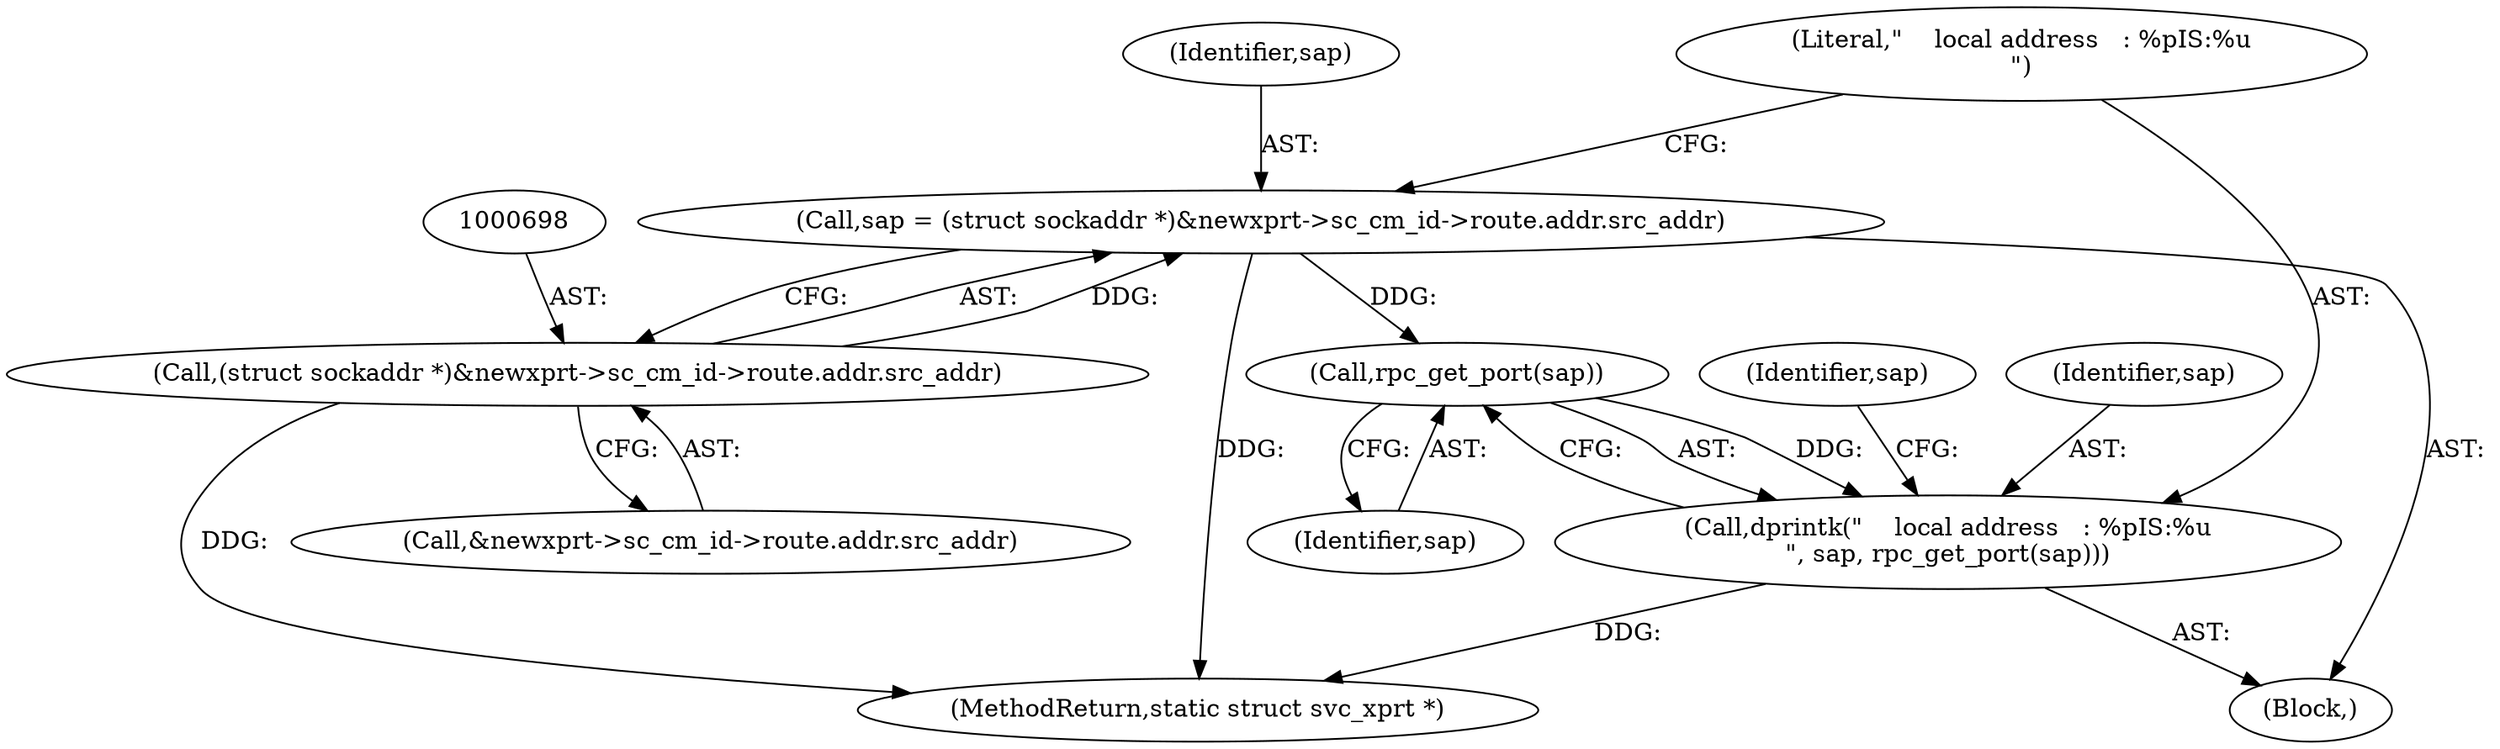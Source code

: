 digraph "0_linux_c70422f760c120480fee4de6c38804c72aa26bc1_44@pointer" {
"1000695" [label="(Call,sap = (struct sockaddr *)&newxprt->sc_cm_id->route.addr.src_addr)"];
"1000697" [label="(Call,(struct sockaddr *)&newxprt->sc_cm_id->route.addr.src_addr)"];
"1000712" [label="(Call,rpc_get_port(sap))"];
"1000709" [label="(Call,dprintk(\"    local address   : %pIS:%u\n\", sap, rpc_get_port(sap)))"];
"1000713" [label="(Identifier,sap)"];
"1000113" [label="(Block,)"];
"1000715" [label="(Identifier,sap)"];
"1000712" [label="(Call,rpc_get_port(sap))"];
"1000709" [label="(Call,dprintk(\"    local address   : %pIS:%u\n\", sap, rpc_get_port(sap)))"];
"1000697" [label="(Call,(struct sockaddr *)&newxprt->sc_cm_id->route.addr.src_addr)"];
"1000695" [label="(Call,sap = (struct sockaddr *)&newxprt->sc_cm_id->route.addr.src_addr)"];
"1000696" [label="(Identifier,sap)"];
"1000710" [label="(Literal,\"    local address   : %pIS:%u\n\")"];
"1000699" [label="(Call,&newxprt->sc_cm_id->route.addr.src_addr)"];
"1000711" [label="(Identifier,sap)"];
"1000797" [label="(MethodReturn,static struct svc_xprt *)"];
"1000695" -> "1000113"  [label="AST: "];
"1000695" -> "1000697"  [label="CFG: "];
"1000696" -> "1000695"  [label="AST: "];
"1000697" -> "1000695"  [label="AST: "];
"1000710" -> "1000695"  [label="CFG: "];
"1000695" -> "1000797"  [label="DDG: "];
"1000697" -> "1000695"  [label="DDG: "];
"1000695" -> "1000712"  [label="DDG: "];
"1000697" -> "1000699"  [label="CFG: "];
"1000698" -> "1000697"  [label="AST: "];
"1000699" -> "1000697"  [label="AST: "];
"1000697" -> "1000797"  [label="DDG: "];
"1000712" -> "1000709"  [label="AST: "];
"1000712" -> "1000713"  [label="CFG: "];
"1000713" -> "1000712"  [label="AST: "];
"1000709" -> "1000712"  [label="CFG: "];
"1000712" -> "1000709"  [label="DDG: "];
"1000709" -> "1000113"  [label="AST: "];
"1000710" -> "1000709"  [label="AST: "];
"1000711" -> "1000709"  [label="AST: "];
"1000715" -> "1000709"  [label="CFG: "];
"1000709" -> "1000797"  [label="DDG: "];
}
